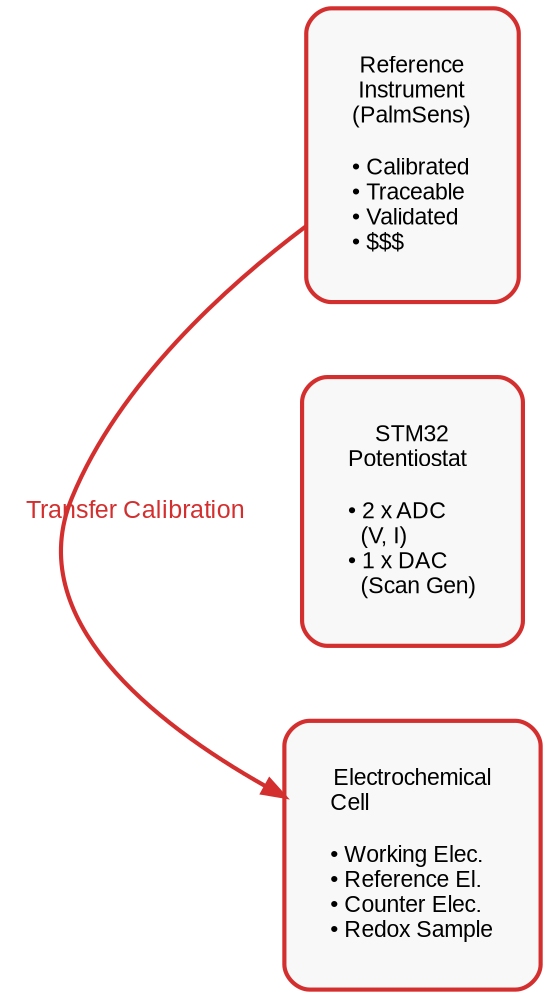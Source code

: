 digraph TransferCalibration {
    // Graph settings
    rankdir=LR;
    bgcolor="white";
    fontname="Arial";
    fontsize=12;
    
    // Node styles
    node [
        shape=box,
        style="rounded,filled",
        fontname="Arial",
        fontsize=11,
        margin=0.3,
        penwidth=2
    ];
    
    // Edge styles
    edge [
        fontname="Arial",
        fontsize=10,
        penwidth=2
    ];
    
    // Define nodes with proper spacing
    reference [
        label="Reference\nInstrument\n(PalmSens)\l\l• Calibrated\l• Traceable\l• Validated\l• $$$\l",
        fillcolor="#f8f8f8",
        color="#d32f2f"
    ];
    
    stm32 [
        label="STM32\nPotentiostat\l\l• 2 x ADC\l  (V, I)\l• 1 x DAC\l  (Scan Gen)\l",
        fillcolor="#f8f8f8",
        color="#d32f2f"
    ];
    
    cell [
        label="Electrochemical\nCell\l\l• Working Elec.\l• Reference El.\l• Counter Elec.\l• Redox Sample\l",
        fillcolor="#f8f8f8",
        color="#d32f2f"
    ];
    
    // Arrange nodes horizontally
    {rank=same; reference; stm32; cell}
    
    // Define connections
    reference -> cell [
        label="Transfer Calibration",
        color="#d32f2f",
        fontcolor="#d32f2f",
        fontsize=12,
        style=bold,
        constraint=false
    ];
    
    // Invisible edges to maintain layout
    reference -> stm32 [style=invis];
    stm32 -> cell [style=invis];
}
